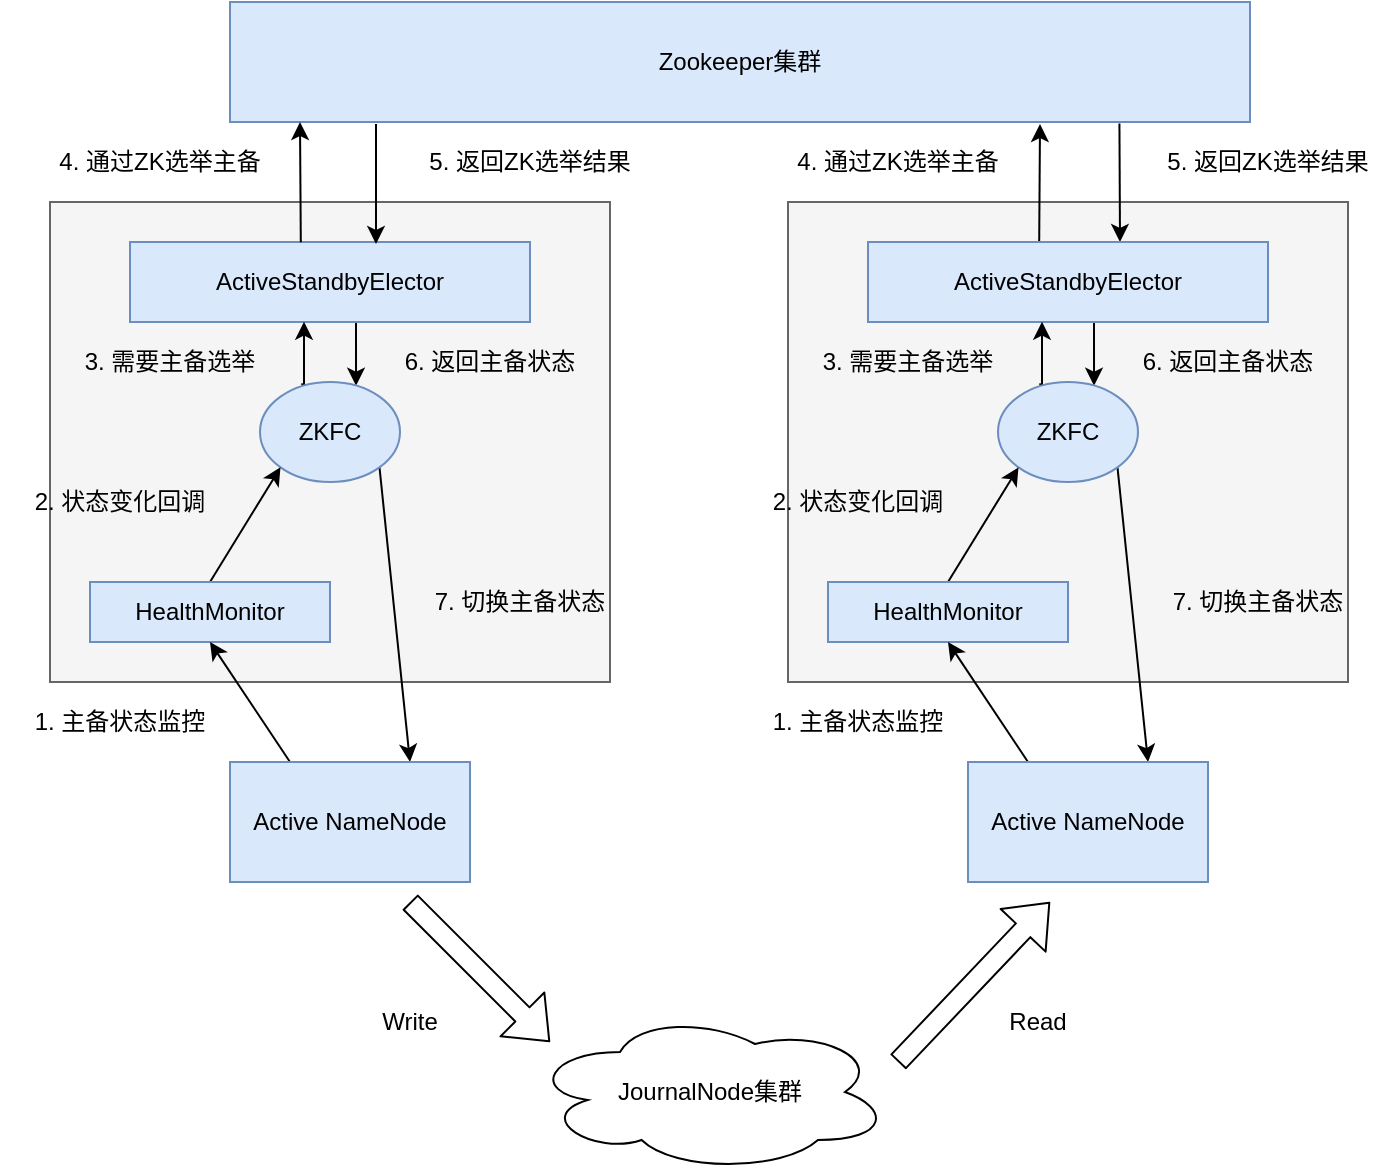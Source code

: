 <mxfile version="14.7.6" type="github">
  <diagram id="x8kwdZl3WWILXsfVYw_X" name="Page-1">
    <mxGraphModel dx="1038" dy="529" grid="1" gridSize="10" guides="1" tooltips="1" connect="1" arrows="1" fold="1" page="1" pageScale="1" pageWidth="827" pageHeight="1169" math="0" shadow="0">
      <root>
        <mxCell id="0" />
        <mxCell id="1" parent="0" />
        <mxCell id="ygqiQuMsLHw63sOZDkyD-23" value="" style="rounded=0;whiteSpace=wrap;html=1;fillColor=#f5f5f5;strokeColor=#666666;fontColor=#333333;" vertex="1" parent="1">
          <mxGeometry x="439" y="140" width="280" height="240" as="geometry" />
        </mxCell>
        <mxCell id="ygqiQuMsLHw63sOZDkyD-2" value="" style="rounded=0;whiteSpace=wrap;html=1;fillColor=#f5f5f5;strokeColor=#666666;fontColor=#333333;" vertex="1" parent="1">
          <mxGeometry x="70" y="140" width="280" height="240" as="geometry" />
        </mxCell>
        <mxCell id="ygqiQuMsLHw63sOZDkyD-41" style="edgeStyle=none;rounded=0;orthogonalLoop=1;jettySize=auto;html=1;exitX=0.872;exitY=1.013;exitDx=0;exitDy=0;exitPerimeter=0;" edge="1" parent="1" source="ygqiQuMsLHw63sOZDkyD-1">
          <mxGeometry relative="1" as="geometry">
            <mxPoint x="605" y="160" as="targetPoint" />
          </mxGeometry>
        </mxCell>
        <mxCell id="ygqiQuMsLHw63sOZDkyD-1" value="Zookeeper集群" style="rounded=0;whiteSpace=wrap;html=1;fillColor=#dae8fc;strokeColor=#6c8ebf;" vertex="1" parent="1">
          <mxGeometry x="160" y="40" width="510" height="60" as="geometry" />
        </mxCell>
        <mxCell id="ygqiQuMsLHw63sOZDkyD-9" style="edgeStyle=orthogonalEdgeStyle;rounded=0;orthogonalLoop=1;jettySize=auto;html=1;exitX=0.5;exitY=1;exitDx=0;exitDy=0;entryX=0.686;entryY=0.037;entryDx=0;entryDy=0;entryPerimeter=0;" edge="1" parent="1" source="ygqiQuMsLHw63sOZDkyD-3" target="ygqiQuMsLHw63sOZDkyD-6">
          <mxGeometry relative="1" as="geometry" />
        </mxCell>
        <mxCell id="ygqiQuMsLHw63sOZDkyD-3" value="ActiveStandbyElector" style="rounded=0;whiteSpace=wrap;html=1;fillColor=#dae8fc;strokeColor=#6c8ebf;" vertex="1" parent="1">
          <mxGeometry x="110" y="160" width="200" height="40" as="geometry" />
        </mxCell>
        <mxCell id="ygqiQuMsLHw63sOZDkyD-4" value="" style="endArrow=classic;html=1;" edge="1" parent="1">
          <mxGeometry width="50" height="50" relative="1" as="geometry">
            <mxPoint x="233" y="101" as="sourcePoint" />
            <mxPoint x="233" y="161" as="targetPoint" />
          </mxGeometry>
        </mxCell>
        <mxCell id="ygqiQuMsLHw63sOZDkyD-5" value="" style="endArrow=classic;html=1;exitX=0.427;exitY=0.002;exitDx=0;exitDy=0;exitPerimeter=0;" edge="1" parent="1" source="ygqiQuMsLHw63sOZDkyD-3">
          <mxGeometry width="50" height="50" relative="1" as="geometry">
            <mxPoint x="390" y="300" as="sourcePoint" />
            <mxPoint x="195" y="100" as="targetPoint" />
          </mxGeometry>
        </mxCell>
        <mxCell id="ygqiQuMsLHw63sOZDkyD-10" style="edgeStyle=orthogonalEdgeStyle;rounded=0;orthogonalLoop=1;jettySize=auto;html=1;exitX=0.295;exitY=0.023;exitDx=0;exitDy=0;entryX=0.435;entryY=0.996;entryDx=0;entryDy=0;entryPerimeter=0;exitPerimeter=0;" edge="1" parent="1" source="ygqiQuMsLHw63sOZDkyD-6" target="ygqiQuMsLHw63sOZDkyD-3">
          <mxGeometry relative="1" as="geometry" />
        </mxCell>
        <mxCell id="ygqiQuMsLHw63sOZDkyD-15" style="edgeStyle=none;rounded=0;orthogonalLoop=1;jettySize=auto;html=1;exitX=1;exitY=1;exitDx=0;exitDy=0;entryX=0.75;entryY=0;entryDx=0;entryDy=0;" edge="1" parent="1" source="ygqiQuMsLHw63sOZDkyD-6" target="ygqiQuMsLHw63sOZDkyD-13">
          <mxGeometry relative="1" as="geometry" />
        </mxCell>
        <mxCell id="ygqiQuMsLHw63sOZDkyD-6" value="ZKFC" style="ellipse;whiteSpace=wrap;html=1;fillColor=#dae8fc;strokeColor=#6c8ebf;" vertex="1" parent="1">
          <mxGeometry x="175" y="230" width="70" height="50" as="geometry" />
        </mxCell>
        <mxCell id="ygqiQuMsLHw63sOZDkyD-12" style="rounded=0;orthogonalLoop=1;jettySize=auto;html=1;exitX=0.5;exitY=0;exitDx=0;exitDy=0;entryX=0;entryY=1;entryDx=0;entryDy=0;" edge="1" parent="1" source="ygqiQuMsLHw63sOZDkyD-11" target="ygqiQuMsLHw63sOZDkyD-6">
          <mxGeometry relative="1" as="geometry" />
        </mxCell>
        <mxCell id="ygqiQuMsLHw63sOZDkyD-11" value="HealthMonitor" style="rounded=0;whiteSpace=wrap;html=1;fillColor=#dae8fc;strokeColor=#6c8ebf;" vertex="1" parent="1">
          <mxGeometry x="90" y="330" width="120" height="30" as="geometry" />
        </mxCell>
        <mxCell id="ygqiQuMsLHw63sOZDkyD-14" style="edgeStyle=none;rounded=0;orthogonalLoop=1;jettySize=auto;html=1;exitX=0.25;exitY=0;exitDx=0;exitDy=0;entryX=0.5;entryY=1;entryDx=0;entryDy=0;" edge="1" parent="1" source="ygqiQuMsLHw63sOZDkyD-13" target="ygqiQuMsLHw63sOZDkyD-11">
          <mxGeometry relative="1" as="geometry" />
        </mxCell>
        <mxCell id="ygqiQuMsLHw63sOZDkyD-13" value="Active NameNode" style="rounded=0;whiteSpace=wrap;html=1;fillColor=#dae8fc;strokeColor=#6c8ebf;" vertex="1" parent="1">
          <mxGeometry x="160" y="420" width="120" height="60" as="geometry" />
        </mxCell>
        <mxCell id="ygqiQuMsLHw63sOZDkyD-16" value="4. 通过ZK选举主备" style="text;html=1;strokeColor=none;fillColor=none;align=center;verticalAlign=middle;whiteSpace=wrap;rounded=0;" vertex="1" parent="1">
          <mxGeometry x="60" y="110" width="130" height="20" as="geometry" />
        </mxCell>
        <mxCell id="ygqiQuMsLHw63sOZDkyD-17" value="5. 返回ZK选举结果" style="text;html=1;strokeColor=none;fillColor=none;align=center;verticalAlign=middle;whiteSpace=wrap;rounded=0;" vertex="1" parent="1">
          <mxGeometry x="250" y="110" width="120" height="20" as="geometry" />
        </mxCell>
        <mxCell id="ygqiQuMsLHw63sOZDkyD-18" value="3. 需要主备选举" style="text;html=1;strokeColor=none;fillColor=none;align=center;verticalAlign=middle;whiteSpace=wrap;rounded=0;" vertex="1" parent="1">
          <mxGeometry x="70" y="210" width="120" height="20" as="geometry" />
        </mxCell>
        <mxCell id="ygqiQuMsLHw63sOZDkyD-19" value="6. 返回主备状态" style="text;html=1;strokeColor=none;fillColor=none;align=center;verticalAlign=middle;whiteSpace=wrap;rounded=0;" vertex="1" parent="1">
          <mxGeometry x="230" y="210" width="120" height="20" as="geometry" />
        </mxCell>
        <mxCell id="ygqiQuMsLHw63sOZDkyD-20" value="2. 状态变化回调" style="text;html=1;strokeColor=none;fillColor=none;align=center;verticalAlign=middle;whiteSpace=wrap;rounded=0;" vertex="1" parent="1">
          <mxGeometry x="50" y="280" width="110" height="20" as="geometry" />
        </mxCell>
        <mxCell id="ygqiQuMsLHw63sOZDkyD-21" value="1. 主备状态监控" style="text;html=1;strokeColor=none;fillColor=none;align=center;verticalAlign=middle;whiteSpace=wrap;rounded=0;" vertex="1" parent="1">
          <mxGeometry x="45" y="390" width="120" height="20" as="geometry" />
        </mxCell>
        <mxCell id="ygqiQuMsLHw63sOZDkyD-22" value="7. 切换主备状态" style="text;html=1;strokeColor=none;fillColor=none;align=center;verticalAlign=middle;whiteSpace=wrap;rounded=0;" vertex="1" parent="1">
          <mxGeometry x="250" y="330" width="110" height="20" as="geometry" />
        </mxCell>
        <mxCell id="ygqiQuMsLHw63sOZDkyD-24" style="edgeStyle=orthogonalEdgeStyle;rounded=0;orthogonalLoop=1;jettySize=auto;html=1;exitX=0.5;exitY=1;exitDx=0;exitDy=0;entryX=0.686;entryY=0.037;entryDx=0;entryDy=0;entryPerimeter=0;" edge="1" parent="1" source="ygqiQuMsLHw63sOZDkyD-25" target="ygqiQuMsLHw63sOZDkyD-28">
          <mxGeometry relative="1" as="geometry" />
        </mxCell>
        <mxCell id="ygqiQuMsLHw63sOZDkyD-40" style="edgeStyle=none;rounded=0;orthogonalLoop=1;jettySize=auto;html=1;exitX=0.428;exitY=0.009;exitDx=0;exitDy=0;exitPerimeter=0;" edge="1" parent="1" source="ygqiQuMsLHw63sOZDkyD-25">
          <mxGeometry relative="1" as="geometry">
            <mxPoint x="565" y="101" as="targetPoint" />
          </mxGeometry>
        </mxCell>
        <mxCell id="ygqiQuMsLHw63sOZDkyD-25" value="ActiveStandbyElector" style="rounded=0;whiteSpace=wrap;html=1;fillColor=#dae8fc;strokeColor=#6c8ebf;" vertex="1" parent="1">
          <mxGeometry x="479" y="160" width="200" height="40" as="geometry" />
        </mxCell>
        <mxCell id="ygqiQuMsLHw63sOZDkyD-26" style="edgeStyle=orthogonalEdgeStyle;rounded=0;orthogonalLoop=1;jettySize=auto;html=1;exitX=0.295;exitY=0.023;exitDx=0;exitDy=0;entryX=0.435;entryY=0.996;entryDx=0;entryDy=0;entryPerimeter=0;exitPerimeter=0;" edge="1" parent="1" source="ygqiQuMsLHw63sOZDkyD-28" target="ygqiQuMsLHw63sOZDkyD-25">
          <mxGeometry relative="1" as="geometry" />
        </mxCell>
        <mxCell id="ygqiQuMsLHw63sOZDkyD-27" style="edgeStyle=none;rounded=0;orthogonalLoop=1;jettySize=auto;html=1;exitX=1;exitY=1;exitDx=0;exitDy=0;entryX=0.75;entryY=0;entryDx=0;entryDy=0;" edge="1" parent="1" source="ygqiQuMsLHw63sOZDkyD-28" target="ygqiQuMsLHw63sOZDkyD-32">
          <mxGeometry relative="1" as="geometry" />
        </mxCell>
        <mxCell id="ygqiQuMsLHw63sOZDkyD-28" value="ZKFC" style="ellipse;whiteSpace=wrap;html=1;fillColor=#dae8fc;strokeColor=#6c8ebf;" vertex="1" parent="1">
          <mxGeometry x="544" y="230" width="70" height="50" as="geometry" />
        </mxCell>
        <mxCell id="ygqiQuMsLHw63sOZDkyD-29" style="rounded=0;orthogonalLoop=1;jettySize=auto;html=1;exitX=0.5;exitY=0;exitDx=0;exitDy=0;entryX=0;entryY=1;entryDx=0;entryDy=0;" edge="1" parent="1" source="ygqiQuMsLHw63sOZDkyD-30" target="ygqiQuMsLHw63sOZDkyD-28">
          <mxGeometry relative="1" as="geometry" />
        </mxCell>
        <mxCell id="ygqiQuMsLHw63sOZDkyD-30" value="HealthMonitor" style="rounded=0;whiteSpace=wrap;html=1;fillColor=#dae8fc;strokeColor=#6c8ebf;" vertex="1" parent="1">
          <mxGeometry x="459" y="330" width="120" height="30" as="geometry" />
        </mxCell>
        <mxCell id="ygqiQuMsLHw63sOZDkyD-31" style="edgeStyle=none;rounded=0;orthogonalLoop=1;jettySize=auto;html=1;exitX=0.25;exitY=0;exitDx=0;exitDy=0;entryX=0.5;entryY=1;entryDx=0;entryDy=0;" edge="1" parent="1" source="ygqiQuMsLHw63sOZDkyD-32" target="ygqiQuMsLHw63sOZDkyD-30">
          <mxGeometry relative="1" as="geometry" />
        </mxCell>
        <mxCell id="ygqiQuMsLHw63sOZDkyD-32" value="Active NameNode" style="rounded=0;whiteSpace=wrap;html=1;fillColor=#dae8fc;strokeColor=#6c8ebf;" vertex="1" parent="1">
          <mxGeometry x="529" y="420" width="120" height="60" as="geometry" />
        </mxCell>
        <mxCell id="ygqiQuMsLHw63sOZDkyD-33" value="4. 通过ZK选举主备" style="text;html=1;strokeColor=none;fillColor=none;align=center;verticalAlign=middle;whiteSpace=wrap;rounded=0;" vertex="1" parent="1">
          <mxGeometry x="429" y="110" width="130" height="20" as="geometry" />
        </mxCell>
        <mxCell id="ygqiQuMsLHw63sOZDkyD-34" value="5. 返回ZK选举结果" style="text;html=1;strokeColor=none;fillColor=none;align=center;verticalAlign=middle;whiteSpace=wrap;rounded=0;" vertex="1" parent="1">
          <mxGeometry x="619" y="110" width="120" height="20" as="geometry" />
        </mxCell>
        <mxCell id="ygqiQuMsLHw63sOZDkyD-35" value="3. 需要主备选举" style="text;html=1;strokeColor=none;fillColor=none;align=center;verticalAlign=middle;whiteSpace=wrap;rounded=0;" vertex="1" parent="1">
          <mxGeometry x="439" y="210" width="120" height="20" as="geometry" />
        </mxCell>
        <mxCell id="ygqiQuMsLHw63sOZDkyD-36" value="6. 返回主备状态" style="text;html=1;strokeColor=none;fillColor=none;align=center;verticalAlign=middle;whiteSpace=wrap;rounded=0;" vertex="1" parent="1">
          <mxGeometry x="599" y="210" width="120" height="20" as="geometry" />
        </mxCell>
        <mxCell id="ygqiQuMsLHw63sOZDkyD-37" value="2. 状态变化回调" style="text;html=1;strokeColor=none;fillColor=none;align=center;verticalAlign=middle;whiteSpace=wrap;rounded=0;" vertex="1" parent="1">
          <mxGeometry x="419" y="280" width="110" height="20" as="geometry" />
        </mxCell>
        <mxCell id="ygqiQuMsLHw63sOZDkyD-38" value="1. 主备状态监控" style="text;html=1;strokeColor=none;fillColor=none;align=center;verticalAlign=middle;whiteSpace=wrap;rounded=0;" vertex="1" parent="1">
          <mxGeometry x="414" y="390" width="120" height="20" as="geometry" />
        </mxCell>
        <mxCell id="ygqiQuMsLHw63sOZDkyD-39" value="7. 切换主备状态" style="text;html=1;strokeColor=none;fillColor=none;align=center;verticalAlign=middle;whiteSpace=wrap;rounded=0;" vertex="1" parent="1">
          <mxGeometry x="619" y="330" width="110" height="20" as="geometry" />
        </mxCell>
        <mxCell id="ygqiQuMsLHw63sOZDkyD-42" value="JournalNode集群" style="ellipse;shape=cloud;whiteSpace=wrap;html=1;" vertex="1" parent="1">
          <mxGeometry x="310" y="545" width="180" height="80" as="geometry" />
        </mxCell>
        <mxCell id="ygqiQuMsLHw63sOZDkyD-43" value="" style="shape=flexArrow;endArrow=classic;html=1;" edge="1" parent="1">
          <mxGeometry width="50" height="50" relative="1" as="geometry">
            <mxPoint x="250" y="490" as="sourcePoint" />
            <mxPoint x="320" y="560" as="targetPoint" />
          </mxGeometry>
        </mxCell>
        <mxCell id="ygqiQuMsLHw63sOZDkyD-44" value="" style="shape=flexArrow;endArrow=classic;html=1;" edge="1" parent="1">
          <mxGeometry width="50" height="50" relative="1" as="geometry">
            <mxPoint x="494" y="570" as="sourcePoint" />
            <mxPoint x="570" y="490" as="targetPoint" />
          </mxGeometry>
        </mxCell>
        <mxCell id="ygqiQuMsLHw63sOZDkyD-45" value="Write" style="text;html=1;strokeColor=none;fillColor=none;align=center;verticalAlign=middle;whiteSpace=wrap;rounded=0;" vertex="1" parent="1">
          <mxGeometry x="230" y="540" width="40" height="20" as="geometry" />
        </mxCell>
        <mxCell id="ygqiQuMsLHw63sOZDkyD-46" value="Read" style="text;html=1;strokeColor=none;fillColor=none;align=center;verticalAlign=middle;whiteSpace=wrap;rounded=0;" vertex="1" parent="1">
          <mxGeometry x="544" y="540" width="40" height="20" as="geometry" />
        </mxCell>
      </root>
    </mxGraphModel>
  </diagram>
</mxfile>
